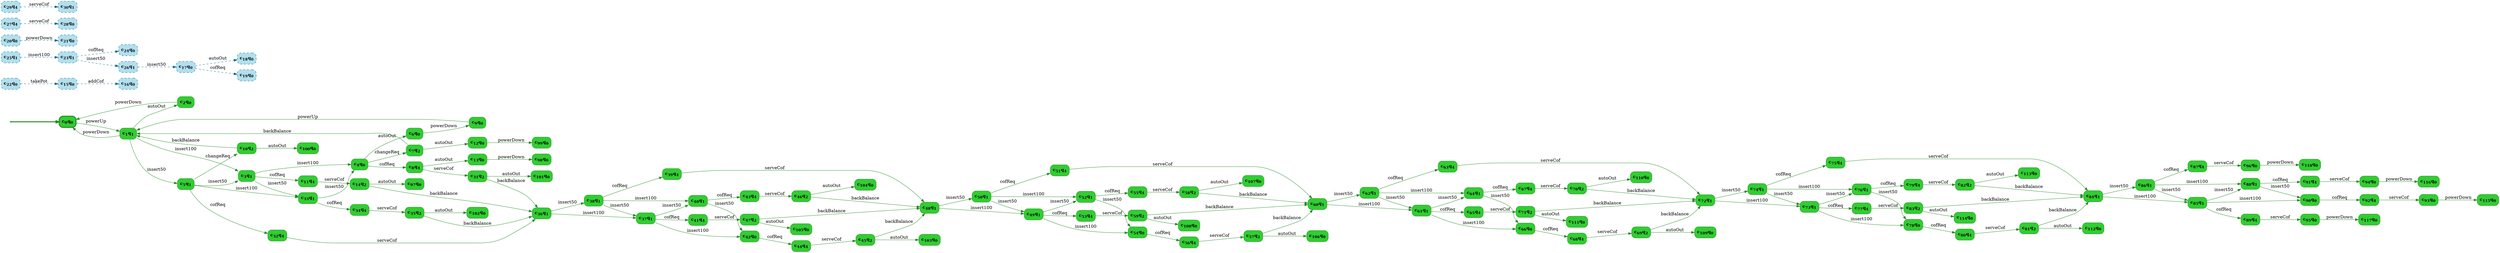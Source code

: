 digraph g {

	rankdir="LR"

	__invisible__[shape="point", color="forestgreen"]
	c0q0[label=<<b>c<sub>0</sub>q<sub>0</sub></b>>, shape="box", style="rounded, filled", fillcolor="limegreen", color="forestgreen", penwidth=3] // Initial
	c1q1[label=<<b>c<sub>1</sub>q<sub>1</sub></b>>, shape="box", style="rounded, filled", fillcolor="limegreen", color="forestgreen"]
	c2q0[label=<<b>c<sub>2</sub>q<sub>0</sub></b>>, shape="box", style="rounded, filled", fillcolor="limegreen", color="forestgreen"]
	c3q1[label=<<b>c<sub>3</sub>q<sub>1</sub></b>>, shape="box", style="rounded, filled", fillcolor="limegreen", color="forestgreen"]
	c4q0[label=<<b>c<sub>4</sub>q<sub>0</sub></b>>, shape="box", style="rounded, filled", fillcolor="limegreen", color="forestgreen"]
	c6q0[label=<<b>c<sub>6</sub>q<sub>0</sub></b>>, shape="box", style="rounded, filled", fillcolor="limegreen", color="forestgreen"]
	c9q0[label=<<b>c<sub>9</sub>q<sub>0</sub></b>>, shape="box", style="rounded, filled", fillcolor="limegreen", color="forestgreen"]
	c7q2[label=<<b>c<sub>7</sub>q<sub>2</sub></b>>, shape="box", style="rounded, filled", fillcolor="limegreen", color="forestgreen"]
	c12q0[label=<<b>c<sub>12</sub>q<sub>0</sub></b>>, shape="box", style="rounded, filled", fillcolor="limegreen", color="forestgreen"]
	c99q0[label=<<b>c<sub>99</sub>q<sub>0</sub></b>>, shape="box", style="rounded, filled", fillcolor="limegreen", color="forestgreen"]
	c8q4[label=<<b>c<sub>8</sub>q<sub>4</sub></b>>, shape="box", style="rounded, filled", fillcolor="limegreen", color="forestgreen"]
	c13q0[label=<<b>c<sub>13</sub>q<sub>0</sub></b>>, shape="box", style="rounded, filled", fillcolor="limegreen", color="forestgreen"]
	c98q0[label=<<b>c<sub>98</sub>q<sub>0</sub></b>>, shape="box", style="rounded, filled", fillcolor="limegreen", color="forestgreen"]
	c31q2[label=<<b>c<sub>31</sub>q<sub>2</sub></b>>, shape="box", style="rounded, filled", fillcolor="limegreen", color="forestgreen"]
	c101q0[label=<<b>c<sub>101</sub>q<sub>0</sub></b>>, shape="box", style="rounded, filled", fillcolor="limegreen", color="forestgreen"]
	c36q1[label=<<b>c<sub>36</sub>q<sub>1</sub></b>>, shape="box", style="rounded, filled", fillcolor="limegreen", color="forestgreen"]
	c37q1[label=<<b>c<sub>37</sub>q<sub>1</sub></b>>, shape="box", style="rounded, filled", fillcolor="limegreen", color="forestgreen"]
	c41q4[label=<<b>c<sub>41</sub>q<sub>4</sub></b>>, shape="box", style="rounded, filled", fillcolor="limegreen", color="forestgreen"]
	c47q2[label=<<b>c<sub>47</sub>q<sub>2</sub></b>>, shape="box", style="rounded, filled", fillcolor="limegreen", color="forestgreen"]
	c105q0[label=<<b>c<sub>105</sub>q<sub>0</sub></b>>, shape="box", style="rounded, filled", fillcolor="limegreen", color="forestgreen"]
	c48q1[label=<<b>c<sub>48</sub>q<sub>1</sub></b>>, shape="box", style="rounded, filled", fillcolor="limegreen", color="forestgreen"]
	c49q1[label=<<b>c<sub>49</sub>q<sub>1</sub></b>>, shape="box", style="rounded, filled", fillcolor="limegreen", color="forestgreen"]
	c53q4[label=<<b>c<sub>53</sub>q<sub>4</sub></b>>, shape="box", style="rounded, filled", fillcolor="limegreen", color="forestgreen"]
	c59q2[label=<<b>c<sub>59</sub>q<sub>2</sub></b>>, shape="box", style="rounded, filled", fillcolor="limegreen", color="forestgreen"]
	c108q0[label=<<b>c<sub>108</sub>q<sub>0</sub></b>>, shape="box", style="rounded, filled", fillcolor="limegreen", color="forestgreen"]
	c60q1[label=<<b>c<sub>60</sub>q<sub>1</sub></b>>, shape="box", style="rounded, filled", fillcolor="limegreen", color="forestgreen"]
	c61q1[label=<<b>c<sub>61</sub>q<sub>1</sub></b>>, shape="box", style="rounded, filled", fillcolor="limegreen", color="forestgreen"]
	c65q4[label=<<b>c<sub>65</sub>q<sub>4</sub></b>>, shape="box", style="rounded, filled", fillcolor="limegreen", color="forestgreen"]
	c71q2[label=<<b>c<sub>71</sub>q<sub>2</sub></b>>, shape="box", style="rounded, filled", fillcolor="limegreen", color="forestgreen"]
	c111q0[label=<<b>c<sub>111</sub>q<sub>0</sub></b>>, shape="box", style="rounded, filled", fillcolor="limegreen", color="forestgreen"]
	c72q1[label=<<b>c<sub>72</sub>q<sub>1</sub></b>>, shape="box", style="rounded, filled", fillcolor="limegreen", color="forestgreen"]
	c73q1[label=<<b>c<sub>73</sub>q<sub>1</sub></b>>, shape="box", style="rounded, filled", fillcolor="limegreen", color="forestgreen"]
	c77q4[label=<<b>c<sub>77</sub>q<sub>4</sub></b>>, shape="box", style="rounded, filled", fillcolor="limegreen", color="forestgreen"]
	c83q2[label=<<b>c<sub>83</sub>q<sub>2</sub></b>>, shape="box", style="rounded, filled", fillcolor="limegreen", color="forestgreen"]
	c114q0[label=<<b>c<sub>114</sub>q<sub>0</sub></b>>, shape="box", style="rounded, filled", fillcolor="limegreen", color="forestgreen"]
	c84q1[label=<<b>c<sub>84</sub>q<sub>1</sub></b>>, shape="box", style="rounded, filled", fillcolor="limegreen", color="forestgreen"]
	c85q1[label=<<b>c<sub>85</sub>q<sub>1</sub></b>>, shape="box", style="rounded, filled", fillcolor="limegreen", color="forestgreen"]
	c89q4[label=<<b>c<sub>89</sub>q<sub>4</sub></b>>, shape="box", style="rounded, filled", fillcolor="limegreen", color="forestgreen"]
	c95q0[label=<<b>c<sub>95</sub>q<sub>0</sub></b>>, shape="box", style="rounded, filled", fillcolor="limegreen", color="forestgreen"]
	c117q0[label=<<b>c<sub>117</sub>q<sub>0</sub></b>>, shape="box", style="rounded, filled", fillcolor="limegreen", color="forestgreen"]
	c90q0[label=<<b>c<sub>90</sub>q<sub>0</sub></b>>, shape="box", style="rounded, filled", fillcolor="limegreen", color="forestgreen"]
	c92q4[label=<<b>c<sub>92</sub>q<sub>4</sub></b>>, shape="box", style="rounded, filled", fillcolor="limegreen", color="forestgreen"]
	c93q0[label=<<b>c<sub>93</sub>q<sub>0</sub></b>>, shape="box", style="rounded, filled", fillcolor="limegreen", color="forestgreen"]
	c115q0[label=<<b>c<sub>115</sub>q<sub>0</sub></b>>, shape="box", style="rounded, filled", fillcolor="limegreen", color="forestgreen"]
	c88q1[label=<<b>c<sub>88</sub>q<sub>1</sub></b>>, shape="box", style="rounded, filled", fillcolor="limegreen", color="forestgreen"]
	c91q4[label=<<b>c<sub>91</sub>q<sub>4</sub></b>>, shape="box", style="rounded, filled", fillcolor="limegreen", color="forestgreen"]
	c94q0[label=<<b>c<sub>94</sub>q<sub>0</sub></b>>, shape="box", style="rounded, filled", fillcolor="limegreen", color="forestgreen"]
	c116q0[label=<<b>c<sub>116</sub>q<sub>0</sub></b>>, shape="box", style="rounded, filled", fillcolor="limegreen", color="forestgreen"]
	c86q1[label=<<b>c<sub>86</sub>q<sub>1</sub></b>>, shape="box", style="rounded, filled", fillcolor="limegreen", color="forestgreen"]
	c87q4[label=<<b>c<sub>87</sub>q<sub>4</sub></b>>, shape="box", style="rounded, filled", fillcolor="limegreen", color="forestgreen"]
	c96q0[label=<<b>c<sub>96</sub>q<sub>0</sub></b>>, shape="box", style="rounded, filled", fillcolor="limegreen", color="forestgreen"]
	c118q0[label=<<b>c<sub>118</sub>q<sub>0</sub></b>>, shape="box", style="rounded, filled", fillcolor="limegreen", color="forestgreen"]
	c78q0[label=<<b>c<sub>78</sub>q<sub>0</sub></b>>, shape="box", style="rounded, filled", fillcolor="limegreen", color="forestgreen"]
	c80q4[label=<<b>c<sub>80</sub>q<sub>4</sub></b>>, shape="box", style="rounded, filled", fillcolor="limegreen", color="forestgreen"]
	c81q2[label=<<b>c<sub>81</sub>q<sub>2</sub></b>>, shape="box", style="rounded, filled", fillcolor="limegreen", color="forestgreen"]
	c112q0[label=<<b>c<sub>112</sub>q<sub>0</sub></b>>, shape="box", style="rounded, filled", fillcolor="limegreen", color="forestgreen"]
	c76q1[label=<<b>c<sub>76</sub>q<sub>1</sub></b>>, shape="box", style="rounded, filled", fillcolor="limegreen", color="forestgreen"]
	c79q4[label=<<b>c<sub>79</sub>q<sub>4</sub></b>>, shape="box", style="rounded, filled", fillcolor="limegreen", color="forestgreen"]
	c82q2[label=<<b>c<sub>82</sub>q<sub>2</sub></b>>, shape="box", style="rounded, filled", fillcolor="limegreen", color="forestgreen"]
	c113q0[label=<<b>c<sub>113</sub>q<sub>0</sub></b>>, shape="box", style="rounded, filled", fillcolor="limegreen", color="forestgreen"]
	c74q1[label=<<b>c<sub>74</sub>q<sub>1</sub></b>>, shape="box", style="rounded, filled", fillcolor="limegreen", color="forestgreen"]
	c75q4[label=<<b>c<sub>75</sub>q<sub>4</sub></b>>, shape="box", style="rounded, filled", fillcolor="limegreen", color="forestgreen"]
	c66q0[label=<<b>c<sub>66</sub>q<sub>0</sub></b>>, shape="box", style="rounded, filled", fillcolor="limegreen", color="forestgreen"]
	c68q4[label=<<b>c<sub>68</sub>q<sub>4</sub></b>>, shape="box", style="rounded, filled", fillcolor="limegreen", color="forestgreen"]
	c69q2[label=<<b>c<sub>69</sub>q<sub>2</sub></b>>, shape="box", style="rounded, filled", fillcolor="limegreen", color="forestgreen"]
	c109q0[label=<<b>c<sub>109</sub>q<sub>0</sub></b>>, shape="box", style="rounded, filled", fillcolor="limegreen", color="forestgreen"]
	c64q1[label=<<b>c<sub>64</sub>q<sub>1</sub></b>>, shape="box", style="rounded, filled", fillcolor="limegreen", color="forestgreen"]
	c67q4[label=<<b>c<sub>67</sub>q<sub>4</sub></b>>, shape="box", style="rounded, filled", fillcolor="limegreen", color="forestgreen"]
	c70q2[label=<<b>c<sub>70</sub>q<sub>2</sub></b>>, shape="box", style="rounded, filled", fillcolor="limegreen", color="forestgreen"]
	c110q0[label=<<b>c<sub>110</sub>q<sub>0</sub></b>>, shape="box", style="rounded, filled", fillcolor="limegreen", color="forestgreen"]
	c62q1[label=<<b>c<sub>62</sub>q<sub>1</sub></b>>, shape="box", style="rounded, filled", fillcolor="limegreen", color="forestgreen"]
	c63q4[label=<<b>c<sub>63</sub>q<sub>4</sub></b>>, shape="box", style="rounded, filled", fillcolor="limegreen", color="forestgreen"]
	c54q0[label=<<b>c<sub>54</sub>q<sub>0</sub></b>>, shape="box", style="rounded, filled", fillcolor="limegreen", color="forestgreen"]
	c56q4[label=<<b>c<sub>56</sub>q<sub>4</sub></b>>, shape="box", style="rounded, filled", fillcolor="limegreen", color="forestgreen"]
	c57q2[label=<<b>c<sub>57</sub>q<sub>2</sub></b>>, shape="box", style="rounded, filled", fillcolor="limegreen", color="forestgreen"]
	c106q0[label=<<b>c<sub>106</sub>q<sub>0</sub></b>>, shape="box", style="rounded, filled", fillcolor="limegreen", color="forestgreen"]
	c52q1[label=<<b>c<sub>52</sub>q<sub>1</sub></b>>, shape="box", style="rounded, filled", fillcolor="limegreen", color="forestgreen"]
	c55q4[label=<<b>c<sub>55</sub>q<sub>4</sub></b>>, shape="box", style="rounded, filled", fillcolor="limegreen", color="forestgreen"]
	c58q2[label=<<b>c<sub>58</sub>q<sub>2</sub></b>>, shape="box", style="rounded, filled", fillcolor="limegreen", color="forestgreen"]
	c107q0[label=<<b>c<sub>107</sub>q<sub>0</sub></b>>, shape="box", style="rounded, filled", fillcolor="limegreen", color="forestgreen"]
	c50q1[label=<<b>c<sub>50</sub>q<sub>1</sub></b>>, shape="box", style="rounded, filled", fillcolor="limegreen", color="forestgreen"]
	c51q4[label=<<b>c<sub>51</sub>q<sub>4</sub></b>>, shape="box", style="rounded, filled", fillcolor="limegreen", color="forestgreen"]
	c42q0[label=<<b>c<sub>42</sub>q<sub>0</sub></b>>, shape="box", style="rounded, filled", fillcolor="limegreen", color="forestgreen"]
	c44q4[label=<<b>c<sub>44</sub>q<sub>4</sub></b>>, shape="box", style="rounded, filled", fillcolor="limegreen", color="forestgreen"]
	c45q2[label=<<b>c<sub>45</sub>q<sub>2</sub></b>>, shape="box", style="rounded, filled", fillcolor="limegreen", color="forestgreen"]
	c103q0[label=<<b>c<sub>103</sub>q<sub>0</sub></b>>, shape="box", style="rounded, filled", fillcolor="limegreen", color="forestgreen"]
	c40q1[label=<<b>c<sub>40</sub>q<sub>1</sub></b>>, shape="box", style="rounded, filled", fillcolor="limegreen", color="forestgreen"]
	c43q4[label=<<b>c<sub>43</sub>q<sub>4</sub></b>>, shape="box", style="rounded, filled", fillcolor="limegreen", color="forestgreen"]
	c46q2[label=<<b>c<sub>46</sub>q<sub>2</sub></b>>, shape="box", style="rounded, filled", fillcolor="limegreen", color="forestgreen"]
	c104q0[label=<<b>c<sub>104</sub>q<sub>0</sub></b>>, shape="box", style="rounded, filled", fillcolor="limegreen", color="forestgreen"]
	c38q1[label=<<b>c<sub>38</sub>q<sub>1</sub></b>>, shape="box", style="rounded, filled", fillcolor="limegreen", color="forestgreen"]
	c39q4[label=<<b>c<sub>39</sub>q<sub>4</sub></b>>, shape="box", style="rounded, filled", fillcolor="limegreen", color="forestgreen"]
	c11q4[label=<<b>c<sub>11</sub>q<sub>4</sub></b>>, shape="box", style="rounded, filled", fillcolor="limegreen", color="forestgreen"]
	c14q2[label=<<b>c<sub>14</sub>q<sub>2</sub></b>>, shape="box", style="rounded, filled", fillcolor="limegreen", color="forestgreen"]
	c97q0[label=<<b>c<sub>97</sub>q<sub>0</sub></b>>, shape="box", style="rounded, filled", fillcolor="limegreen", color="forestgreen"]
	c33q1[label=<<b>c<sub>33</sub>q<sub>1</sub></b>>, shape="box", style="rounded, filled", fillcolor="limegreen", color="forestgreen"]
	c34q4[label=<<b>c<sub>34</sub>q<sub>4</sub></b>>, shape="box", style="rounded, filled", fillcolor="limegreen", color="forestgreen"]
	c35q2[label=<<b>c<sub>35</sub>q<sub>2</sub></b>>, shape="box", style="rounded, filled", fillcolor="limegreen", color="forestgreen"]
	c102q0[label=<<b>c<sub>102</sub>q<sub>0</sub></b>>, shape="box", style="rounded, filled", fillcolor="limegreen", color="forestgreen"]
	c5q1[label=<<b>c<sub>5</sub>q<sub>1</sub></b>>, shape="box", style="rounded, filled", fillcolor="limegreen", color="forestgreen"]
	c10q2[label=<<b>c<sub>10</sub>q<sub>2</sub></b>>, shape="box", style="rounded, filled", fillcolor="limegreen", color="forestgreen"]
	c100q0[label=<<b>c<sub>100</sub>q<sub>0</sub></b>>, shape="box", style="rounded, filled", fillcolor="limegreen", color="forestgreen"]
	c32q4[label=<<b>c<sub>32</sub>q<sub>4</sub></b>>, shape="box", style="rounded, filled", fillcolor="limegreen", color="forestgreen"]
	c15q0[label=<<b>c<sub>15</sub>q<sub>0</sub></b>>, shape="box", style="rounded, filled, dashed", fillcolor="lightblue2", color="deepskyblue4"]
	c16q0[label=<<b>c<sub>16</sub>q<sub>0</sub></b>>, shape="box", style="rounded, filled, dashed", fillcolor="lightblue2", color="deepskyblue4"]
	c17q0[label=<<b>c<sub>17</sub>q<sub>0</sub></b>>, shape="box", style="rounded, filled, dashed", fillcolor="lightblue2", color="deepskyblue4"]
	c18q0[label=<<b>c<sub>18</sub>q<sub>0</sub></b>>, shape="box", style="rounded, filled, dashed", fillcolor="lightblue2", color="deepskyblue4"]
	c19q0[label=<<b>c<sub>19</sub>q<sub>0</sub></b>>, shape="box", style="rounded, filled, dashed", fillcolor="lightblue2", color="deepskyblue4"]
	c20q0[label=<<b>c<sub>20</sub>q<sub>0</sub></b>>, shape="box", style="rounded, filled, dashed", fillcolor="lightblue2", color="deepskyblue4"]
	c21q0[label=<<b>c<sub>21</sub>q<sub>0</sub></b>>, shape="box", style="rounded, filled, dashed", fillcolor="lightblue2", color="deepskyblue4"]
	c22q0[label=<<b>c<sub>22</sub>q<sub>0</sub></b>>, shape="box", style="rounded, filled, dashed", fillcolor="lightblue2", color="deepskyblue4"]
	c23q1[label=<<b>c<sub>23</sub>q<sub>1</sub></b>>, shape="box", style="rounded, filled, dashed", fillcolor="lightblue2", color="deepskyblue4"]
	c24q0[label=<<b>c<sub>24</sub>q<sub>0</sub></b>>, shape="box", style="rounded, filled, dashed", fillcolor="lightblue2", color="deepskyblue4"]
	c25q1[label=<<b>c<sub>25</sub>q<sub>1</sub></b>>, shape="box", style="rounded, filled, dashed", fillcolor="lightblue2", color="deepskyblue4"]
	c26q1[label=<<b>c<sub>26</sub>q<sub>1</sub></b>>, shape="box", style="rounded, filled, dashed", fillcolor="lightblue2", color="deepskyblue4"]
	c27q4[label=<<b>c<sub>27</sub>q<sub>4</sub></b>>, shape="box", style="rounded, filled, dashed", fillcolor="lightblue2", color="deepskyblue4"]
	c28q0[label=<<b>c<sub>28</sub>q<sub>0</sub></b>>, shape="box", style="rounded, filled, dashed", fillcolor="lightblue2", color="deepskyblue4"]
	c29q4[label=<<b>c<sub>29</sub>q<sub>4</sub></b>>, shape="box", style="rounded, filled, dashed", fillcolor="lightblue2", color="deepskyblue4"]
	c30q1[label=<<b>c<sub>30</sub>q<sub>1</sub></b>>, shape="box", style="rounded, filled, dashed", fillcolor="lightblue2", color="deepskyblue4"]

	__invisible__ -> c0q0[penwidth=3, color="forestgreen"]
	c0q0 -> c1q1[label=<powerUp>, color="forestgreen"]
	c1q1 -> c2q0[label=<autoOut>, color="forestgreen"]
	c2q0 -> c0q0[label=<powerDown>, color="forestgreen"]
	c1q1 -> c3q1[label=<insert100>, color="forestgreen"]
	c3q1 -> c4q0[label=<insert100>, color="forestgreen"]
	c4q0 -> c6q0[label=<autoOut>, color="forestgreen"]
	c6q0 -> c9q0[label=<powerDown>, color="forestgreen"]
	c9q0 -> c1q1[label=<powerUp>, color="forestgreen"]
	c4q0 -> c7q2[label=<changeReq>, color="forestgreen"]
	c7q2 -> c12q0[label=<autoOut>, color="forestgreen"]
	c12q0 -> c99q0[label=<powerDown>, color="forestgreen"]
	c7q2 -> c1q1[label=<backBalance>, color="forestgreen"]
	c4q0 -> c8q4[label=<cofReq>, color="forestgreen"]
	c8q4 -> c13q0[label=<autoOut>, color="forestgreen"]
	c13q0 -> c98q0[label=<powerDown>, color="forestgreen"]
	c8q4 -> c31q2[label=<serveCof>, color="forestgreen"]
	c31q2 -> c101q0[label=<autoOut>, color="forestgreen"]
	c31q2 -> c36q1[label=<backBalance>, color="forestgreen"]
	c36q1 -> c37q1[label=<insert100>, color="forestgreen"]
	c37q1 -> c41q4[label=<cofReq>, color="forestgreen"]
	c41q4 -> c47q2[label=<serveCof>, color="forestgreen"]
	c47q2 -> c105q0[label=<autoOut>, color="forestgreen"]
	c47q2 -> c48q1[label=<backBalance>, color="forestgreen"]
	c48q1 -> c49q1[label=<insert100>, color="forestgreen"]
	c49q1 -> c53q4[label=<cofReq>, color="forestgreen"]
	c53q4 -> c59q2[label=<serveCof>, color="forestgreen"]
	c59q2 -> c108q0[label=<autoOut>, color="forestgreen"]
	c59q2 -> c60q1[label=<backBalance>, color="forestgreen"]
	c60q1 -> c61q1[label=<insert100>, color="forestgreen"]
	c61q1 -> c65q4[label=<cofReq>, color="forestgreen"]
	c65q4 -> c71q2[label=<serveCof>, color="forestgreen"]
	c71q2 -> c111q0[label=<autoOut>, color="forestgreen"]
	c71q2 -> c72q1[label=<backBalance>, color="forestgreen"]
	c72q1 -> c73q1[label=<insert100>, color="forestgreen"]
	c73q1 -> c77q4[label=<cofReq>, color="forestgreen"]
	c77q4 -> c83q2[label=<serveCof>, color="forestgreen"]
	c83q2 -> c114q0[label=<autoOut>, color="forestgreen"]
	c83q2 -> c84q1[label=<backBalance>, color="forestgreen"]
	c84q1 -> c85q1[label=<insert100>, color="forestgreen"]
	c85q1 -> c89q4[label=<cofReq>, color="forestgreen"]
	c89q4 -> c95q0[label=<serveCof>, color="forestgreen"]
	c95q0 -> c117q0[label=<powerDown>, color="forestgreen"]
	c85q1 -> c90q0[label=<insert100>, color="forestgreen"]
	c90q0 -> c92q4[label=<cofReq>, color="forestgreen"]
	c92q4 -> c93q0[label=<serveCof>, color="forestgreen"]
	c93q0 -> c115q0[label=<powerDown>, color="forestgreen"]
	c85q1 -> c88q1[label=<insert50>, color="forestgreen"]
	c88q1 -> c91q4[label=<cofReq>, color="forestgreen"]
	c91q4 -> c94q0[label=<serveCof>, color="forestgreen"]
	c94q0 -> c116q0[label=<powerDown>, color="forestgreen"]
	c88q1 -> c90q0[label=<insert50>, color="forestgreen"]
	c84q1 -> c86q1[label=<insert50>, color="forestgreen"]
	c86q1 -> c87q4[label=<cofReq>, color="forestgreen"]
	c87q4 -> c96q0[label=<serveCof>, color="forestgreen"]
	c96q0 -> c118q0[label=<powerDown>, color="forestgreen"]
	c86q1 -> c88q1[label=<insert100>, color="forestgreen"]
	c86q1 -> c85q1[label=<insert50>, color="forestgreen"]
	c73q1 -> c78q0[label=<insert100>, color="forestgreen"]
	c78q0 -> c80q4[label=<cofReq>, color="forestgreen"]
	c80q4 -> c81q2[label=<serveCof>, color="forestgreen"]
	c81q2 -> c112q0[label=<autoOut>, color="forestgreen"]
	c81q2 -> c84q1[label=<backBalance>, color="forestgreen"]
	c73q1 -> c76q1[label=<insert50>, color="forestgreen"]
	c76q1 -> c79q4[label=<cofReq>, color="forestgreen"]
	c79q4 -> c82q2[label=<serveCof>, color="forestgreen"]
	c82q2 -> c113q0[label=<autoOut>, color="forestgreen"]
	c82q2 -> c84q1[label=<backBalance>, color="forestgreen"]
	c76q1 -> c78q0[label=<insert50>, color="forestgreen"]
	c72q1 -> c74q1[label=<insert50>, color="forestgreen"]
	c74q1 -> c75q4[label=<cofReq>, color="forestgreen"]
	c75q4 -> c84q1[label=<serveCof>, color="forestgreen"]
	c74q1 -> c76q1[label=<insert100>, color="forestgreen"]
	c74q1 -> c73q1[label=<insert50>, color="forestgreen"]
	c61q1 -> c66q0[label=<insert100>, color="forestgreen"]
	c66q0 -> c68q4[label=<cofReq>, color="forestgreen"]
	c68q4 -> c69q2[label=<serveCof>, color="forestgreen"]
	c69q2 -> c109q0[label=<autoOut>, color="forestgreen"]
	c69q2 -> c72q1[label=<backBalance>, color="forestgreen"]
	c61q1 -> c64q1[label=<insert50>, color="forestgreen"]
	c64q1 -> c67q4[label=<cofReq>, color="forestgreen"]
	c67q4 -> c70q2[label=<serveCof>, color="forestgreen"]
	c70q2 -> c110q0[label=<autoOut>, color="forestgreen"]
	c70q2 -> c72q1[label=<backBalance>, color="forestgreen"]
	c64q1 -> c66q0[label=<insert50>, color="forestgreen"]
	c60q1 -> c62q1[label=<insert50>, color="forestgreen"]
	c62q1 -> c63q4[label=<cofReq>, color="forestgreen"]
	c63q4 -> c72q1[label=<serveCof>, color="forestgreen"]
	c62q1 -> c64q1[label=<insert100>, color="forestgreen"]
	c62q1 -> c61q1[label=<insert50>, color="forestgreen"]
	c49q1 -> c54q0[label=<insert100>, color="forestgreen"]
	c54q0 -> c56q4[label=<cofReq>, color="forestgreen"]
	c56q4 -> c57q2[label=<serveCof>, color="forestgreen"]
	c57q2 -> c106q0[label=<autoOut>, color="forestgreen"]
	c57q2 -> c60q1[label=<backBalance>, color="forestgreen"]
	c49q1 -> c52q1[label=<insert50>, color="forestgreen"]
	c52q1 -> c55q4[label=<cofReq>, color="forestgreen"]
	c55q4 -> c58q2[label=<serveCof>, color="forestgreen"]
	c58q2 -> c107q0[label=<autoOut>, color="forestgreen"]
	c58q2 -> c60q1[label=<backBalance>, color="forestgreen"]
	c52q1 -> c54q0[label=<insert50>, color="forestgreen"]
	c48q1 -> c50q1[label=<insert50>, color="forestgreen"]
	c50q1 -> c51q4[label=<cofReq>, color="forestgreen"]
	c51q4 -> c60q1[label=<serveCof>, color="forestgreen"]
	c50q1 -> c52q1[label=<insert100>, color="forestgreen"]
	c50q1 -> c49q1[label=<insert50>, color="forestgreen"]
	c37q1 -> c42q0[label=<insert100>, color="forestgreen"]
	c42q0 -> c44q4[label=<cofReq>, color="forestgreen"]
	c44q4 -> c45q2[label=<serveCof>, color="forestgreen"]
	c45q2 -> c103q0[label=<autoOut>, color="forestgreen"]
	c45q2 -> c48q1[label=<backBalance>, color="forestgreen"]
	c37q1 -> c40q1[label=<insert50>, color="forestgreen"]
	c40q1 -> c43q4[label=<cofReq>, color="forestgreen"]
	c43q4 -> c46q2[label=<serveCof>, color="forestgreen"]
	c46q2 -> c104q0[label=<autoOut>, color="forestgreen"]
	c46q2 -> c48q1[label=<backBalance>, color="forestgreen"]
	c40q1 -> c42q0[label=<insert50>, color="forestgreen"]
	c36q1 -> c38q1[label=<insert50>, color="forestgreen"]
	c38q1 -> c39q4[label=<cofReq>, color="forestgreen"]
	c39q4 -> c48q1[label=<serveCof>, color="forestgreen"]
	c38q1 -> c40q1[label=<insert100>, color="forestgreen"]
	c38q1 -> c37q1[label=<insert50>, color="forestgreen"]
	c3q1 -> c11q4[label=<cofReq>, color="forestgreen"]
	c11q4 -> c14q2[label=<serveCof>, color="forestgreen"]
	c14q2 -> c97q0[label=<autoOut>, color="forestgreen"]
	c14q2 -> c36q1[label=<backBalance>, color="forestgreen"]
	c3q1 -> c33q1[label=<insert50>, color="forestgreen"]
	c33q1 -> c34q4[label=<cofReq>, color="forestgreen"]
	c34q4 -> c35q2[label=<serveCof>, color="forestgreen"]
	c35q2 -> c102q0[label=<autoOut>, color="forestgreen"]
	c35q2 -> c36q1[label=<backBalance>, color="forestgreen"]
	c33q1 -> c4q0[label=<insert50>, color="forestgreen"]
	c1q1 -> c5q1[label=<insert50>, color="forestgreen"]
	c5q1 -> c10q2[label=<changeReq>, color="forestgreen"]
	c10q2 -> c1q1[label=<backBalance>, color="forestgreen"]
	c10q2 -> c100q0[label=<autoOut>, color="forestgreen"]
	c5q1 -> c32q4[label=<cofReq>, color="forestgreen"]
	c32q4 -> c36q1[label=<serveCof>, color="forestgreen"]
	c5q1 -> c33q1[label=<insert100>, color="forestgreen"]
	c5q1 -> c3q1[label=<insert50>, color="forestgreen"]
	c1q1 -> c0q0[label=<powerDown>, color="forestgreen"]
	c15q0 -> c16q0[label=<addCof>, color="deepskyblue4", style="dashed"]
	c17q0 -> c18q0[label=<autoOut>, color="deepskyblue4", style="dashed"]
	c17q0 -> c19q0[label=<cofReq>, color="deepskyblue4", style="dashed"]
	c20q0 -> c21q0[label=<powerDown>, color="deepskyblue4", style="dashed"]
	c22q0 -> c15q0[label=<takePot>, color="deepskyblue4", style="dashed"]
	c23q1 -> c24q0[label=<cofReq>, color="deepskyblue4", style="dashed"]
	c25q1 -> c23q1[label=<insert100>, color="deepskyblue4", style="dashed"]
	c23q1 -> c26q1[label=<insert50>, color="deepskyblue4", style="dashed"]
	c26q1 -> c17q0[label=<insert50>, color="deepskyblue4", style="dashed"]
	c27q4 -> c28q0[label=<serveCof>, color="deepskyblue4", style="dashed"]
	c29q4 -> c30q1[label=<serveCof>, color="deepskyblue4", style="dashed"]

}
